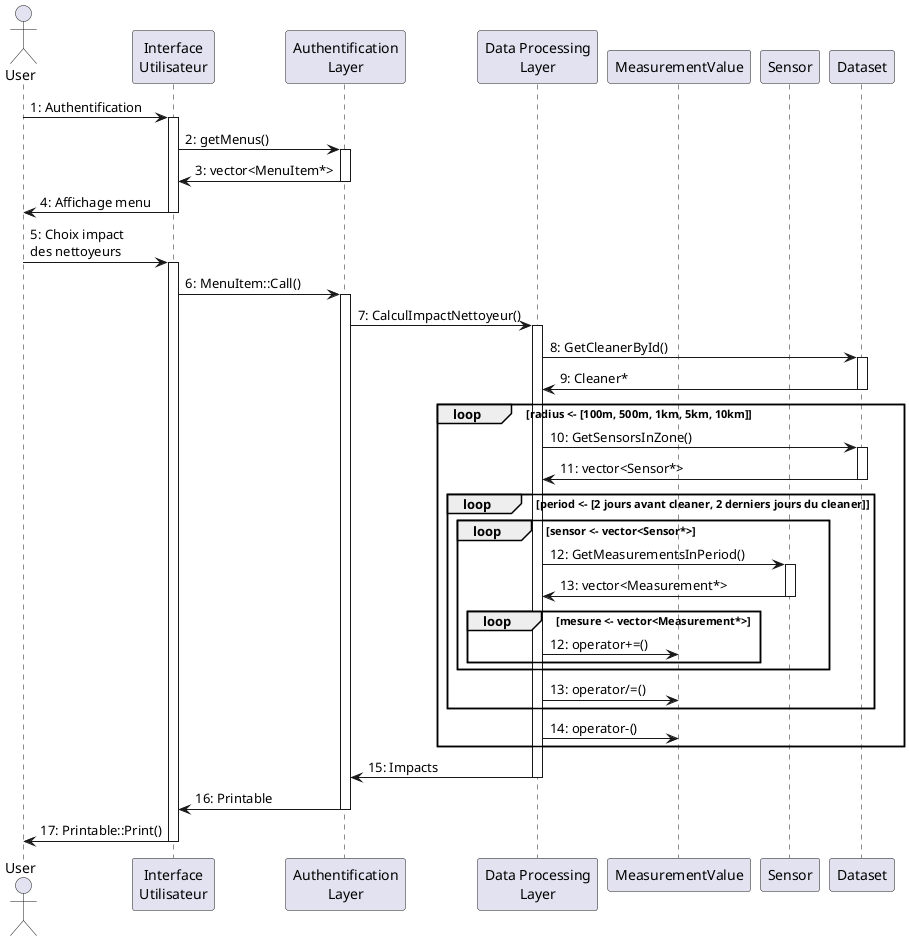 @startuml

skinparam responseMessageBelowArrow true

actor User as user

participant "Interface\nUtilisateur" as ui
participant "Authentification\nLayer" as auth
participant "Data Processing\nLayer" as proc
participant "MeasurementValue" as m
participant "Sensor" as sensor
participant "Dataset" as data

user -> ui: 1: Authentification
activate ui

ui -> auth: 2: getMenus()
activate auth

auth -> ui: 3: vector<MenuItem*>
deactivate auth

ui -> user: 4: Affichage menu
deactivate ui

user -> ui: 5: Choix impact\ndes nettoyeurs
activate ui

ui -> auth: 6: MenuItem::Call()

activate auth
auth -> proc: 7: CalculImpactNettoyeur()
activate proc

proc -> data: 8: GetCleanerById()
activate data

data -> proc: 9: Cleaner*
deactivate data

loop radius <- [100m, 500m, 1km, 5km, 10km]
    proc -> data: 10: GetSensorsInZone()
    activate data
    data -> proc: 11: vector<Sensor*>
    deactivate data

    loop period <- [2 jours avant cleaner, 2 derniers jours du cleaner]
        loop sensor <- vector<Sensor*>
            proc -> sensor: 12: GetMeasurementsInPeriod()
            activate sensor
            sensor -> proc: 13: vector<Measurement*>
            deactivate sensor
            loop mesure <- vector<Measurement*>
                proc -> m: 12: operator+=()
            end loop
        end loop
        proc -> m: 13: operator/=()
    end loop

    proc -> m: 14: operator-()

end loop

proc -> auth: 15: Impacts
deactivate proc

auth -> ui: 16: Printable
deactivate auth

ui -> user: 17: Printable::Print()
deactivate ui

@enduml
